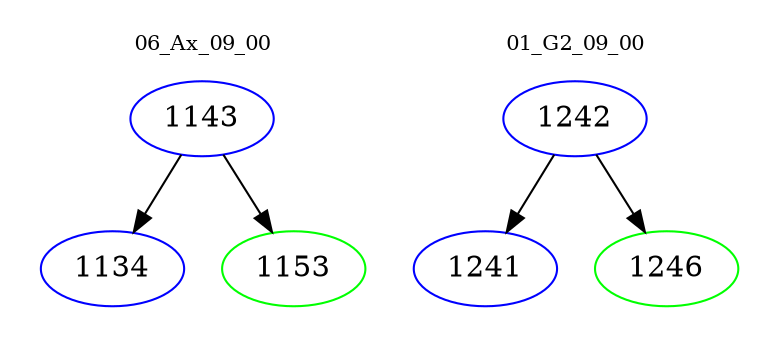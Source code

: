 digraph{
subgraph cluster_0 {
color = white
label = "06_Ax_09_00";
fontsize=10;
T0_1143 [label="1143", color="blue"]
T0_1143 -> T0_1134 [color="black"]
T0_1134 [label="1134", color="blue"]
T0_1143 -> T0_1153 [color="black"]
T0_1153 [label="1153", color="green"]
}
subgraph cluster_1 {
color = white
label = "01_G2_09_00";
fontsize=10;
T1_1242 [label="1242", color="blue"]
T1_1242 -> T1_1241 [color="black"]
T1_1241 [label="1241", color="blue"]
T1_1242 -> T1_1246 [color="black"]
T1_1246 [label="1246", color="green"]
}
}
